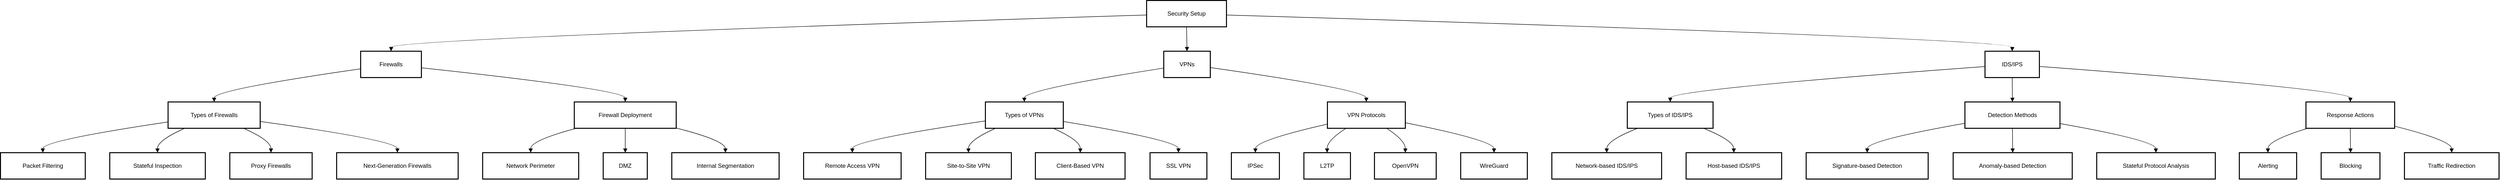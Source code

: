<mxfile version="26.2.14" pages="2">
  <diagram name="Page-1" id="j3iNsj0hG_UOPCvZ1p_r">
    <mxGraphModel>
      <root>
        <mxCell id="0" />
        <mxCell id="1" parent="0" />
        <mxCell id="2" value="Security Setup" style="whiteSpace=wrap;strokeWidth=2;" vertex="1" parent="1">
          <mxGeometry x="2347" y="8" width="163" height="54" as="geometry" />
        </mxCell>
        <mxCell id="3" value="Firewalls" style="whiteSpace=wrap;strokeWidth=2;" vertex="1" parent="1">
          <mxGeometry x="743" y="112" width="124" height="54" as="geometry" />
        </mxCell>
        <mxCell id="4" value="VPNs" style="whiteSpace=wrap;strokeWidth=2;" vertex="1" parent="1">
          <mxGeometry x="2382" y="112" width="95" height="54" as="geometry" />
        </mxCell>
        <mxCell id="5" value="IDS/IPS" style="whiteSpace=wrap;strokeWidth=2;" vertex="1" parent="1">
          <mxGeometry x="4058" y="112" width="111" height="54" as="geometry" />
        </mxCell>
        <mxCell id="6" value="Types of Firewalls" style="whiteSpace=wrap;strokeWidth=2;" vertex="1" parent="1">
          <mxGeometry x="350" y="216" width="188" height="54" as="geometry" />
        </mxCell>
        <mxCell id="7" value="Packet Filtering" style="whiteSpace=wrap;strokeWidth=2;" vertex="1" parent="1">
          <mxGeometry x="8" y="320" width="173" height="54" as="geometry" />
        </mxCell>
        <mxCell id="8" value="Stateful Inspection" style="whiteSpace=wrap;strokeWidth=2;" vertex="1" parent="1">
          <mxGeometry x="231" y="320" width="195" height="54" as="geometry" />
        </mxCell>
        <mxCell id="9" value="Proxy Firewalls" style="whiteSpace=wrap;strokeWidth=2;" vertex="1" parent="1">
          <mxGeometry x="476" y="320" width="168" height="54" as="geometry" />
        </mxCell>
        <mxCell id="10" value="Next-Generation Firewalls" style="whiteSpace=wrap;strokeWidth=2;" vertex="1" parent="1">
          <mxGeometry x="694" y="320" width="248" height="54" as="geometry" />
        </mxCell>
        <mxCell id="11" value="Firewall Deployment" style="whiteSpace=wrap;strokeWidth=2;" vertex="1" parent="1">
          <mxGeometry x="1179" y="216" width="208" height="54" as="geometry" />
        </mxCell>
        <mxCell id="12" value="Network Perimeter" style="whiteSpace=wrap;strokeWidth=2;" vertex="1" parent="1">
          <mxGeometry x="992" y="320" width="196" height="54" as="geometry" />
        </mxCell>
        <mxCell id="13" value="DMZ" style="whiteSpace=wrap;strokeWidth=2;" vertex="1" parent="1">
          <mxGeometry x="1238" y="320" width="90" height="54" as="geometry" />
        </mxCell>
        <mxCell id="14" value="Internal Segmentation" style="whiteSpace=wrap;strokeWidth=2;" vertex="1" parent="1">
          <mxGeometry x="1378" y="320" width="219" height="54" as="geometry" />
        </mxCell>
        <mxCell id="15" value="Types of VPNs" style="whiteSpace=wrap;strokeWidth=2;" vertex="1" parent="1">
          <mxGeometry x="2018" y="216" width="159" height="54" as="geometry" />
        </mxCell>
        <mxCell id="16" value="Remote Access VPN" style="whiteSpace=wrap;strokeWidth=2;" vertex="1" parent="1">
          <mxGeometry x="1647" y="320" width="199" height="54" as="geometry" />
        </mxCell>
        <mxCell id="17" value="Site-to-Site VPN" style="whiteSpace=wrap;strokeWidth=2;" vertex="1" parent="1">
          <mxGeometry x="1896" y="320" width="175" height="54" as="geometry" />
        </mxCell>
        <mxCell id="18" value="Client-Based VPN" style="whiteSpace=wrap;strokeWidth=2;" vertex="1" parent="1">
          <mxGeometry x="2120" y="320" width="183" height="54" as="geometry" />
        </mxCell>
        <mxCell id="19" value="SSL VPN" style="whiteSpace=wrap;strokeWidth=2;" vertex="1" parent="1">
          <mxGeometry x="2354" y="320" width="116" height="54" as="geometry" />
        </mxCell>
        <mxCell id="20" value="VPN Protocols" style="whiteSpace=wrap;strokeWidth=2;" vertex="1" parent="1">
          <mxGeometry x="2716" y="216" width="159" height="54" as="geometry" />
        </mxCell>
        <mxCell id="21" value="IPSec" style="whiteSpace=wrap;strokeWidth=2;" vertex="1" parent="1">
          <mxGeometry x="2520" y="320" width="98" height="54" as="geometry" />
        </mxCell>
        <mxCell id="22" value="L2TP" style="whiteSpace=wrap;strokeWidth=2;" vertex="1" parent="1">
          <mxGeometry x="2668" y="320" width="95" height="54" as="geometry" />
        </mxCell>
        <mxCell id="23" value="OpenVPN" style="whiteSpace=wrap;strokeWidth=2;" vertex="1" parent="1">
          <mxGeometry x="2812" y="320" width="126" height="54" as="geometry" />
        </mxCell>
        <mxCell id="24" value="WireGuard" style="whiteSpace=wrap;strokeWidth=2;" vertex="1" parent="1">
          <mxGeometry x="2988" y="320" width="136" height="54" as="geometry" />
        </mxCell>
        <mxCell id="25" value="Types of IDS/IPS" style="whiteSpace=wrap;strokeWidth=2;" vertex="1" parent="1">
          <mxGeometry x="3328" y="216" width="175" height="54" as="geometry" />
        </mxCell>
        <mxCell id="26" value="Network-based IDS/IPS" style="whiteSpace=wrap;strokeWidth=2;" vertex="1" parent="1">
          <mxGeometry x="3174" y="320" width="224" height="54" as="geometry" />
        </mxCell>
        <mxCell id="27" value="Host-based IDS/IPS" style="whiteSpace=wrap;strokeWidth=2;" vertex="1" parent="1">
          <mxGeometry x="3448" y="320" width="195" height="54" as="geometry" />
        </mxCell>
        <mxCell id="28" value="Detection Methods" style="whiteSpace=wrap;strokeWidth=2;" vertex="1" parent="1">
          <mxGeometry x="4017" y="216" width="194" height="54" as="geometry" />
        </mxCell>
        <mxCell id="29" value="Signature-based Detection" style="whiteSpace=wrap;strokeWidth=2;" vertex="1" parent="1">
          <mxGeometry x="3693" y="320" width="249" height="54" as="geometry" />
        </mxCell>
        <mxCell id="30" value="Anomaly-based Detection" style="whiteSpace=wrap;strokeWidth=2;" vertex="1" parent="1">
          <mxGeometry x="3993" y="320" width="243" height="54" as="geometry" />
        </mxCell>
        <mxCell id="31" value="Stateful Protocol Analysis" style="whiteSpace=wrap;strokeWidth=2;" vertex="1" parent="1">
          <mxGeometry x="4286" y="320" width="242" height="54" as="geometry" />
        </mxCell>
        <mxCell id="32" value="Response Actions" style="whiteSpace=wrap;strokeWidth=2;" vertex="1" parent="1">
          <mxGeometry x="4713" y="216" width="181" height="54" as="geometry" />
        </mxCell>
        <mxCell id="33" value="Alerting" style="whiteSpace=wrap;strokeWidth=2;" vertex="1" parent="1">
          <mxGeometry x="4577" y="320" width="117" height="54" as="geometry" />
        </mxCell>
        <mxCell id="34" value="Blocking" style="whiteSpace=wrap;strokeWidth=2;" vertex="1" parent="1">
          <mxGeometry x="4744" y="320" width="120" height="54" as="geometry" />
        </mxCell>
        <mxCell id="35" value="Traffic Redirection" style="whiteSpace=wrap;strokeWidth=2;" vertex="1" parent="1">
          <mxGeometry x="4914" y="320" width="193" height="54" as="geometry" />
        </mxCell>
        <mxCell id="36" value="" style="curved=1;startArrow=none;endArrow=block;exitX=0;exitY=0.55;entryX=0.5;entryY=0;" edge="1" parent="1" source="2" target="3">
          <mxGeometry relative="1" as="geometry">
            <Array as="points">
              <mxPoint x="806" y="87" />
            </Array>
          </mxGeometry>
        </mxCell>
        <mxCell id="37" value="" style="curved=1;startArrow=none;endArrow=block;exitX=0.5;exitY=1;entryX=0.5;entryY=0;" edge="1" parent="1" source="2" target="4">
          <mxGeometry relative="1" as="geometry">
            <Array as="points" />
          </mxGeometry>
        </mxCell>
        <mxCell id="38" value="" style="curved=1;startArrow=none;endArrow=block;exitX=1;exitY=0.55;entryX=0.5;entryY=0;" edge="1" parent="1" source="2" target="5">
          <mxGeometry relative="1" as="geometry">
            <Array as="points">
              <mxPoint x="4114" y="87" />
            </Array>
          </mxGeometry>
        </mxCell>
        <mxCell id="39" value="" style="curved=1;startArrow=none;endArrow=block;exitX=0;exitY=0.67;entryX=0.5;entryY=0;" edge="1" parent="1" source="3" target="6">
          <mxGeometry relative="1" as="geometry">
            <Array as="points">
              <mxPoint x="444" y="191" />
            </Array>
          </mxGeometry>
        </mxCell>
        <mxCell id="40" value="" style="curved=1;startArrow=none;endArrow=block;exitX=0;exitY=0.76;entryX=0.5;entryY=0;" edge="1" parent="1" source="6" target="7">
          <mxGeometry relative="1" as="geometry">
            <Array as="points">
              <mxPoint x="94" y="295" />
            </Array>
          </mxGeometry>
        </mxCell>
        <mxCell id="41" value="" style="curved=1;startArrow=none;endArrow=block;exitX=0.18;exitY=1;entryX=0.5;entryY=0;" edge="1" parent="1" source="6" target="8">
          <mxGeometry relative="1" as="geometry">
            <Array as="points">
              <mxPoint x="328" y="295" />
            </Array>
          </mxGeometry>
        </mxCell>
        <mxCell id="42" value="" style="curved=1;startArrow=none;endArrow=block;exitX=0.82;exitY=1;entryX=0.5;entryY=0;" edge="1" parent="1" source="6" target="9">
          <mxGeometry relative="1" as="geometry">
            <Array as="points">
              <mxPoint x="560" y="295" />
            </Array>
          </mxGeometry>
        </mxCell>
        <mxCell id="43" value="" style="curved=1;startArrow=none;endArrow=block;exitX=1;exitY=0.74;entryX=0.5;entryY=0;" edge="1" parent="1" source="6" target="10">
          <mxGeometry relative="1" as="geometry">
            <Array as="points">
              <mxPoint x="818" y="295" />
            </Array>
          </mxGeometry>
        </mxCell>
        <mxCell id="44" value="" style="curved=1;startArrow=none;endArrow=block;exitX=1;exitY=0.63;entryX=0.5;entryY=0;" edge="1" parent="1" source="3" target="11">
          <mxGeometry relative="1" as="geometry">
            <Array as="points">
              <mxPoint x="1283" y="191" />
            </Array>
          </mxGeometry>
        </mxCell>
        <mxCell id="45" value="" style="curved=1;startArrow=none;endArrow=block;exitX=0.02;exitY=1;entryX=0.5;entryY=0;" edge="1" parent="1" source="11" target="12">
          <mxGeometry relative="1" as="geometry">
            <Array as="points">
              <mxPoint x="1090" y="295" />
            </Array>
          </mxGeometry>
        </mxCell>
        <mxCell id="46" value="" style="curved=1;startArrow=none;endArrow=block;exitX=0.5;exitY=1;entryX=0.5;entryY=0;" edge="1" parent="1" source="11" target="13">
          <mxGeometry relative="1" as="geometry">
            <Array as="points" />
          </mxGeometry>
        </mxCell>
        <mxCell id="47" value="" style="curved=1;startArrow=none;endArrow=block;exitX=1;exitY=0.99;entryX=0.5;entryY=0;" edge="1" parent="1" source="11" target="14">
          <mxGeometry relative="1" as="geometry">
            <Array as="points">
              <mxPoint x="1487" y="295" />
            </Array>
          </mxGeometry>
        </mxCell>
        <mxCell id="48" value="" style="curved=1;startArrow=none;endArrow=block;exitX=0;exitY=0.64;entryX=0.5;entryY=0;" edge="1" parent="1" source="4" target="15">
          <mxGeometry relative="1" as="geometry">
            <Array as="points">
              <mxPoint x="2097" y="191" />
            </Array>
          </mxGeometry>
        </mxCell>
        <mxCell id="49" value="" style="curved=1;startArrow=none;endArrow=block;exitX=0;exitY=0.72;entryX=0.5;entryY=0;" edge="1" parent="1" source="15" target="16">
          <mxGeometry relative="1" as="geometry">
            <Array as="points">
              <mxPoint x="1746" y="295" />
            </Array>
          </mxGeometry>
        </mxCell>
        <mxCell id="50" value="" style="curved=1;startArrow=none;endArrow=block;exitX=0.13;exitY=1;entryX=0.5;entryY=0;" edge="1" parent="1" source="15" target="17">
          <mxGeometry relative="1" as="geometry">
            <Array as="points">
              <mxPoint x="1983" y="295" />
            </Array>
          </mxGeometry>
        </mxCell>
        <mxCell id="51" value="" style="curved=1;startArrow=none;endArrow=block;exitX=0.87;exitY=1;entryX=0.5;entryY=0;" edge="1" parent="1" source="15" target="18">
          <mxGeometry relative="1" as="geometry">
            <Array as="points">
              <mxPoint x="2212" y="295" />
            </Array>
          </mxGeometry>
        </mxCell>
        <mxCell id="52" value="" style="curved=1;startArrow=none;endArrow=block;exitX=1;exitY=0.74;entryX=0.5;entryY=0;" edge="1" parent="1" source="15" target="19">
          <mxGeometry relative="1" as="geometry">
            <Array as="points">
              <mxPoint x="2412" y="295" />
            </Array>
          </mxGeometry>
        </mxCell>
        <mxCell id="53" value="" style="curved=1;startArrow=none;endArrow=block;exitX=1;exitY=0.62;entryX=0.5;entryY=0;" edge="1" parent="1" source="4" target="20">
          <mxGeometry relative="1" as="geometry">
            <Array as="points">
              <mxPoint x="2795" y="191" />
            </Array>
          </mxGeometry>
        </mxCell>
        <mxCell id="54" value="" style="curved=1;startArrow=none;endArrow=block;exitX=0;exitY=0.84;entryX=0.5;entryY=0;" edge="1" parent="1" source="20" target="21">
          <mxGeometry relative="1" as="geometry">
            <Array as="points">
              <mxPoint x="2569" y="295" />
            </Array>
          </mxGeometry>
        </mxCell>
        <mxCell id="55" value="" style="curved=1;startArrow=none;endArrow=block;exitX=0.24;exitY=1;entryX=0.5;entryY=0;" edge="1" parent="1" source="20" target="22">
          <mxGeometry relative="1" as="geometry">
            <Array as="points">
              <mxPoint x="2715" y="295" />
            </Array>
          </mxGeometry>
        </mxCell>
        <mxCell id="56" value="" style="curved=1;startArrow=none;endArrow=block;exitX=0.76;exitY=1;entryX=0.5;entryY=0;" edge="1" parent="1" source="20" target="23">
          <mxGeometry relative="1" as="geometry">
            <Array as="points">
              <mxPoint x="2875" y="295" />
            </Array>
          </mxGeometry>
        </mxCell>
        <mxCell id="57" value="" style="curved=1;startArrow=none;endArrow=block;exitX=1;exitY=0.79;entryX=0.5;entryY=0;" edge="1" parent="1" source="20" target="24">
          <mxGeometry relative="1" as="geometry">
            <Array as="points">
              <mxPoint x="3056" y="295" />
            </Array>
          </mxGeometry>
        </mxCell>
        <mxCell id="58" value="" style="curved=1;startArrow=none;endArrow=block;exitX=0;exitY=0.58;entryX=0.5;entryY=0;" edge="1" parent="1" source="5" target="25">
          <mxGeometry relative="1" as="geometry">
            <Array as="points">
              <mxPoint x="3416" y="191" />
            </Array>
          </mxGeometry>
        </mxCell>
        <mxCell id="59" value="" style="curved=1;startArrow=none;endArrow=block;exitX=0.12;exitY=1;entryX=0.5;entryY=0;" edge="1" parent="1" source="25" target="26">
          <mxGeometry relative="1" as="geometry">
            <Array as="points">
              <mxPoint x="3286" y="295" />
            </Array>
          </mxGeometry>
        </mxCell>
        <mxCell id="60" value="" style="curved=1;startArrow=none;endArrow=block;exitX=0.89;exitY=1;entryX=0.5;entryY=0;" edge="1" parent="1" source="25" target="27">
          <mxGeometry relative="1" as="geometry">
            <Array as="points">
              <mxPoint x="3545" y="295" />
            </Array>
          </mxGeometry>
        </mxCell>
        <mxCell id="61" value="" style="curved=1;startArrow=none;endArrow=block;exitX=0.5;exitY=1;entryX=0.5;entryY=0;" edge="1" parent="1" source="5" target="28">
          <mxGeometry relative="1" as="geometry">
            <Array as="points" />
          </mxGeometry>
        </mxCell>
        <mxCell id="62" value="" style="curved=1;startArrow=none;endArrow=block;exitX=0;exitY=0.81;entryX=0.5;entryY=0;" edge="1" parent="1" source="28" target="29">
          <mxGeometry relative="1" as="geometry">
            <Array as="points">
              <mxPoint x="3818" y="295" />
            </Array>
          </mxGeometry>
        </mxCell>
        <mxCell id="63" value="" style="curved=1;startArrow=none;endArrow=block;exitX=0.5;exitY=1;entryX=0.5;entryY=0;" edge="1" parent="1" source="28" target="30">
          <mxGeometry relative="1" as="geometry">
            <Array as="points" />
          </mxGeometry>
        </mxCell>
        <mxCell id="64" value="" style="curved=1;startArrow=none;endArrow=block;exitX=1;exitY=0.82;entryX=0.5;entryY=0;" edge="1" parent="1" source="28" target="31">
          <mxGeometry relative="1" as="geometry">
            <Array as="points">
              <mxPoint x="4406" y="295" />
            </Array>
          </mxGeometry>
        </mxCell>
        <mxCell id="65" value="" style="curved=1;startArrow=none;endArrow=block;exitX=1.01;exitY=0.58;entryX=0.5;entryY=0;" edge="1" parent="1" source="5" target="32">
          <mxGeometry relative="1" as="geometry">
            <Array as="points">
              <mxPoint x="4804" y="191" />
            </Array>
          </mxGeometry>
        </mxCell>
        <mxCell id="66" value="" style="curved=1;startArrow=none;endArrow=block;exitX=0.02;exitY=1;entryX=0.5;entryY=0;" edge="1" parent="1" source="32" target="33">
          <mxGeometry relative="1" as="geometry">
            <Array as="points">
              <mxPoint x="4635" y="295" />
            </Array>
          </mxGeometry>
        </mxCell>
        <mxCell id="67" value="" style="curved=1;startArrow=none;endArrow=block;exitX=0.5;exitY=1;entryX=0.5;entryY=0;" edge="1" parent="1" source="32" target="34">
          <mxGeometry relative="1" as="geometry">
            <Array as="points" />
          </mxGeometry>
        </mxCell>
        <mxCell id="68" value="" style="curved=1;startArrow=none;endArrow=block;exitX=1;exitY=0.92;entryX=0.5;entryY=0;" edge="1" parent="1" source="32" target="35">
          <mxGeometry relative="1" as="geometry">
            <Array as="points">
              <mxPoint x="5010" y="295" />
            </Array>
          </mxGeometry>
        </mxCell>
      </root>
    </mxGraphModel>
  </diagram>
  <diagram id="bdjEUSVZrqn4xoWumv7_" name="Page-2">
    <mxGraphModel dx="717" dy="526" grid="0" gridSize="10" guides="1" tooltips="1" connect="1" arrows="1" fold="1" page="0" pageScale="1" pageWidth="850" pageHeight="1100" math="0" shadow="0">
      <root>
        <mxCell id="0" />
        <mxCell id="1" parent="0" />
      </root>
    </mxGraphModel>
  </diagram>
</mxfile>
